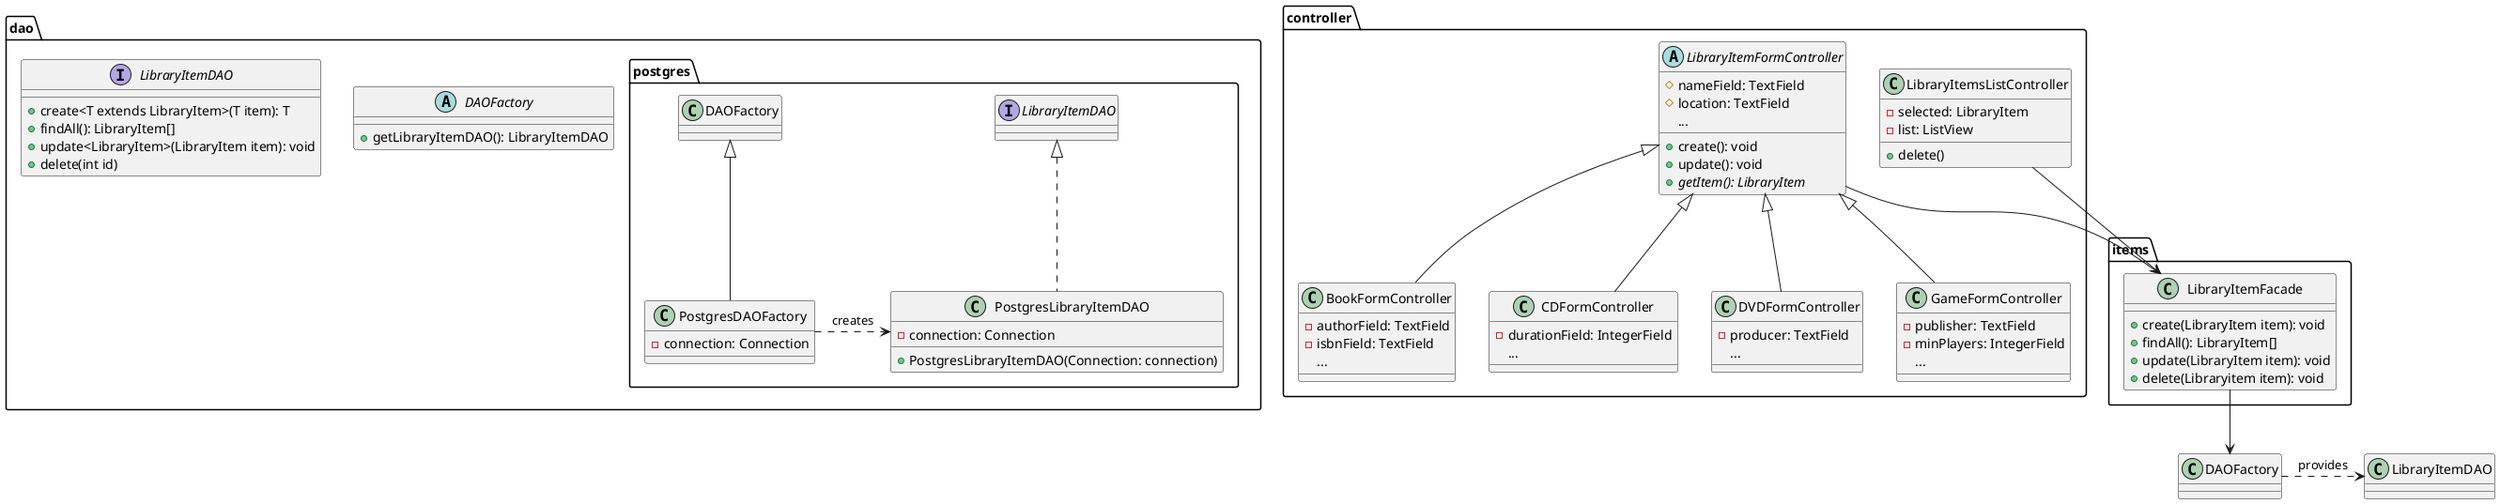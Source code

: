 @startuml

package controller {

  abstract class LibraryItemFormController {
    #nameField: TextField
    #location: TextField
    ...
    +create(): void
    +update(): void
    +{abstract}getItem(): LibraryItem
  }

  class BookFormController extends LibraryItemFormController {
    -authorField: TextField
    -isbnField: TextField
    ...
  }

  class CDFormController extends LibraryItemFormController {
    -durationField: IntegerField
    ...
  }

  class DVDFormController extends LibraryItemFormController {
    -producer: TextField
    ...
  }

  class GameFormController extends LibraryItemFormController {
    -publisher: TextField
    -minPlayers: IntegerField
    ...
  }

  class LibraryItemsListController {
    -selected: LibraryItem
    -list: ListView
    +delete()
  }

}

package items {

  class LibraryItemFacade {
    +create(LibraryItem item): void
    +findAll(): LibraryItem[]
    +update(LibraryItem item): void
    +delete(Libraryitem item): void
  }

}

package dao {

  abstract class DAOFactory {
    +getLibraryItemDAO(): LibraryItemDAO
  }

  interface LibraryItemDAO {
    +create<T extends LibraryItem>(T item): T
    +findAll(): LibraryItem[]
    +update<LibraryItem>(LibraryItem item): void
    +delete(int id)
  }

  package postgres {

    class PostgresLibraryItemDAO implements LibraryItemDAO {
      -connection: Connection
      +PostgresLibraryItemDAO(Connection: connection)
    }

    class PostgresDAOFactory extends DAOFactory {
      -connection: Connection
    }

  }

}

PostgresDAOFactory .> PostgresLibraryItemDAO : "creates"
DAOFactory .> LibraryItemDAO : "provides"

' Inter-packages relations

LibraryItemFacade -down-> DAOFactory
LibraryItemFormController --> LibraryItemFacade
LibraryItemsListController --> LibraryItemFacade

@enduml
